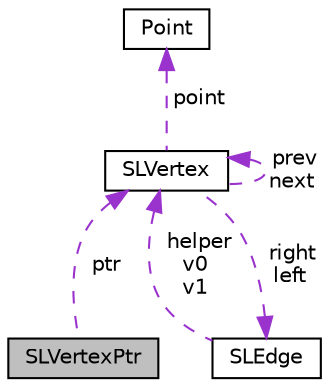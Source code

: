 digraph "SLVertexPtr"
{
  edge [fontname="Helvetica",fontsize="10",labelfontname="Helvetica",labelfontsize="10"];
  node [fontname="Helvetica",fontsize="10",shape=record];
  Node1 [label="SLVertexPtr",height=0.2,width=0.4,color="black", fillcolor="grey75", style="filled", fontcolor="black"];
  Node2 -> Node1 [dir="back",color="darkorchid3",fontsize="10",style="dashed",label=" ptr" ,fontname="Helvetica"];
  Node2 [label="SLVertex",height=0.2,width=0.4,color="black", fillcolor="white", style="filled",URL="$dd/dc7/class_s_l_vertex.html"];
  Node3 -> Node2 [dir="back",color="darkorchid3",fontsize="10",style="dashed",label=" right\nleft" ,fontname="Helvetica"];
  Node3 [label="SLEdge",height=0.2,width=0.4,color="black", fillcolor="white", style="filled",URL="$d3/df9/class_s_l_edge.html"];
  Node2 -> Node3 [dir="back",color="darkorchid3",fontsize="10",style="dashed",label=" helper\nv0\nv1" ,fontname="Helvetica"];
  Node2 -> Node2 [dir="back",color="darkorchid3",fontsize="10",style="dashed",label=" prev\nnext" ,fontname="Helvetica"];
  Node4 -> Node2 [dir="back",color="darkorchid3",fontsize="10",style="dashed",label=" point" ,fontname="Helvetica"];
  Node4 [label="Point",height=0.2,width=0.4,color="black", fillcolor="white", style="filled",URL="$d0/d69/class_point.html"];
}
